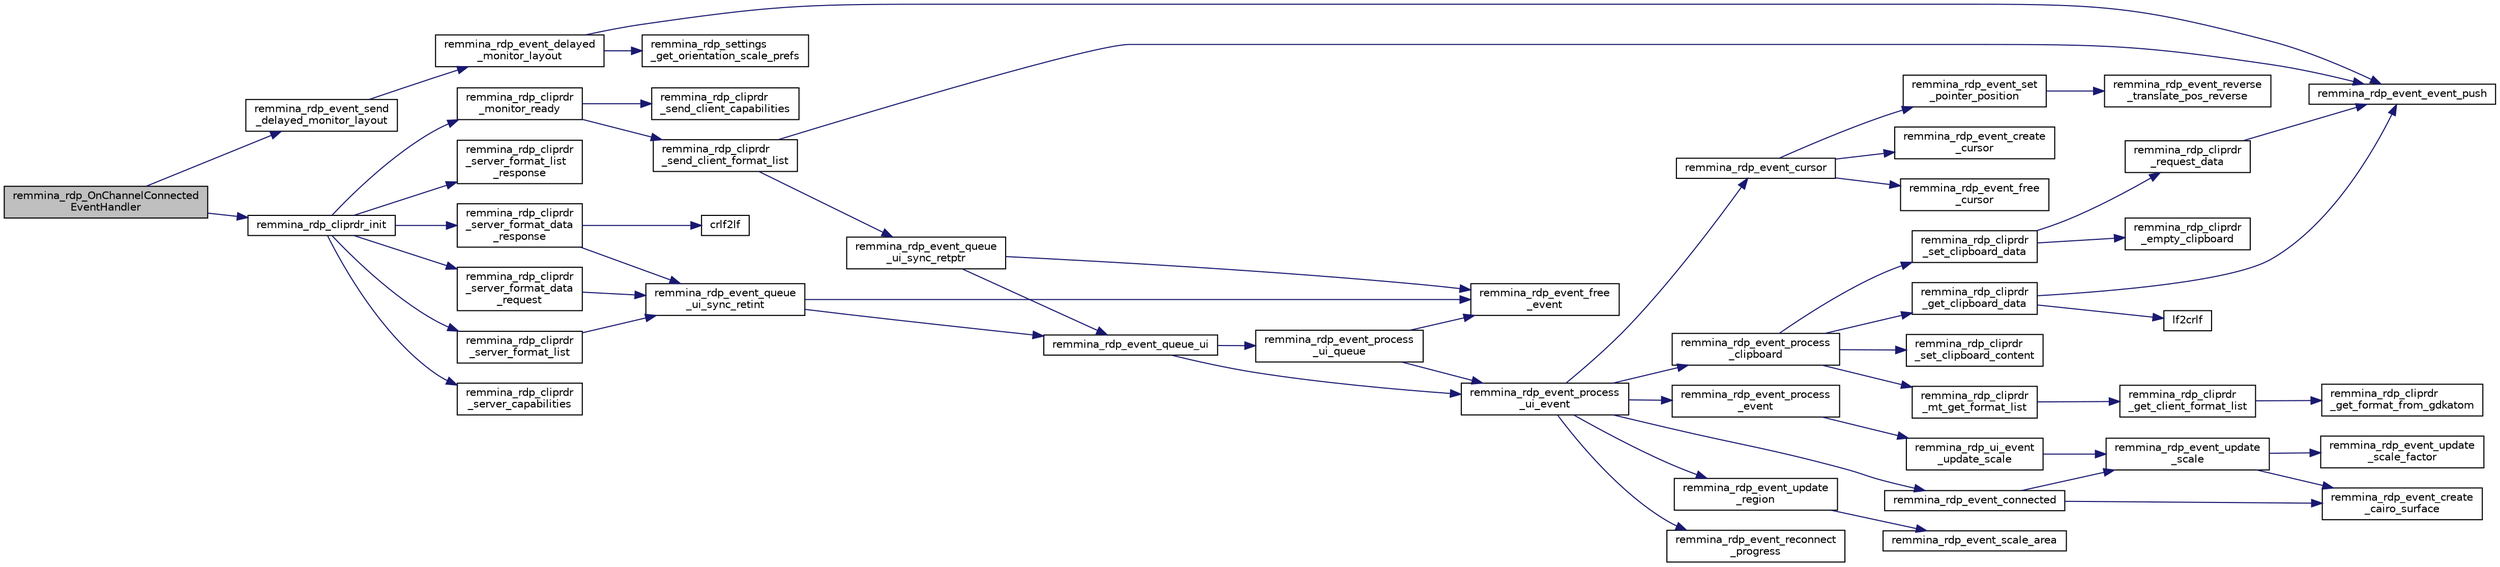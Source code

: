 digraph "remmina_rdp_OnChannelConnectedEventHandler"
{
  edge [fontname="Helvetica",fontsize="10",labelfontname="Helvetica",labelfontsize="10"];
  node [fontname="Helvetica",fontsize="10",shape=record];
  rankdir="LR";
  Node0 [label="remmina_rdp_OnChannelConnected\lEventHandler",height=0.2,width=0.4,color="black", fillcolor="grey75", style="filled", fontcolor="black"];
  Node0 -> Node1 [color="midnightblue",fontsize="10",style="solid",fontname="Helvetica"];
  Node1 [label="remmina_rdp_cliprdr_init",height=0.2,width=0.4,color="black", fillcolor="white", style="filled",URL="$rdp__cliprdr_8c.html#a2c900a8369c1081e3084f5b17efbe47d"];
  Node1 -> Node2 [color="midnightblue",fontsize="10",style="solid",fontname="Helvetica"];
  Node2 [label="remmina_rdp_cliprdr\l_monitor_ready",height=0.2,width=0.4,color="black", fillcolor="white", style="filled",URL="$rdp__cliprdr_8c.html#a5c9890f4354ef9a8dedcf3a371a2a16f"];
  Node2 -> Node3 [color="midnightblue",fontsize="10",style="solid",fontname="Helvetica"];
  Node3 [label="remmina_rdp_cliprdr\l_send_client_capabilities",height=0.2,width=0.4,color="black", fillcolor="white", style="filled",URL="$rdp__cliprdr_8c.html#a1c95eb50a82dbeac3c43374eaad8e489"];
  Node2 -> Node4 [color="midnightblue",fontsize="10",style="solid",fontname="Helvetica"];
  Node4 [label="remmina_rdp_cliprdr\l_send_client_format_list",height=0.2,width=0.4,color="black", fillcolor="white", style="filled",URL="$rdp__cliprdr_8c.html#a8afec91e9f54fc3a0ea8f25d8349bd8b"];
  Node4 -> Node5 [color="midnightblue",fontsize="10",style="solid",fontname="Helvetica"];
  Node5 [label="remmina_rdp_event_queue\l_ui_sync_retptr",height=0.2,width=0.4,color="black", fillcolor="white", style="filled",URL="$rdp__event_8c.html#adaaf3de8342309cc52668f318a473350"];
  Node5 -> Node6 [color="midnightblue",fontsize="10",style="solid",fontname="Helvetica"];
  Node6 [label="remmina_rdp_event_queue_ui",height=0.2,width=0.4,color="black", fillcolor="white", style="filled",URL="$rdp__event_8c.html#a2b91746b782b7782432bd1d23c6a9945"];
  Node6 -> Node7 [color="midnightblue",fontsize="10",style="solid",fontname="Helvetica"];
  Node7 [label="remmina_rdp_event_process\l_ui_event",height=0.2,width=0.4,color="black", fillcolor="white", style="filled",URL="$rdp__event_8c.html#a6929ce2effcc3cf2be6d5ec8b19d5466"];
  Node7 -> Node8 [color="midnightblue",fontsize="10",style="solid",fontname="Helvetica"];
  Node8 [label="remmina_rdp_event_update\l_region",height=0.2,width=0.4,color="black", fillcolor="white", style="filled",URL="$rdp__event_8c.html#ae3cea5929e8c3b1ff068f9ca3fbb538c"];
  Node8 -> Node9 [color="midnightblue",fontsize="10",style="solid",fontname="Helvetica"];
  Node9 [label="remmina_rdp_event_scale_area",height=0.2,width=0.4,color="black", fillcolor="white", style="filled",URL="$rdp__event_8c.html#a080ab4a0a8f592bb5484202175beaaa5"];
  Node7 -> Node10 [color="midnightblue",fontsize="10",style="solid",fontname="Helvetica"];
  Node10 [label="remmina_rdp_event_connected",height=0.2,width=0.4,color="black", fillcolor="white", style="filled",URL="$rdp__event_8c.html#abe98674433c473136ccd28aab85a7748"];
  Node10 -> Node11 [color="midnightblue",fontsize="10",style="solid",fontname="Helvetica"];
  Node11 [label="remmina_rdp_event_create\l_cairo_surface",height=0.2,width=0.4,color="black", fillcolor="white", style="filled",URL="$rdp__event_8c.html#a789ec99777755da7cae468216a74095a"];
  Node10 -> Node12 [color="midnightblue",fontsize="10",style="solid",fontname="Helvetica"];
  Node12 [label="remmina_rdp_event_update\l_scale",height=0.2,width=0.4,color="black", fillcolor="white", style="filled",URL="$rdp__event_8c.html#a64ce0c66bb4cb6ddaee263ce8563f497"];
  Node12 -> Node11 [color="midnightblue",fontsize="10",style="solid",fontname="Helvetica"];
  Node12 -> Node13 [color="midnightblue",fontsize="10",style="solid",fontname="Helvetica"];
  Node13 [label="remmina_rdp_event_update\l_scale_factor",height=0.2,width=0.4,color="black", fillcolor="white", style="filled",URL="$rdp__event_8c.html#a6076424eb759c91ca9c8da59432c66d6"];
  Node7 -> Node14 [color="midnightblue",fontsize="10",style="solid",fontname="Helvetica"];
  Node14 [label="remmina_rdp_event_reconnect\l_progress",height=0.2,width=0.4,color="black", fillcolor="white", style="filled",URL="$rdp__event_8c.html#ab7cbdc2f8cf829e2f09ecfa605a92d65"];
  Node7 -> Node15 [color="midnightblue",fontsize="10",style="solid",fontname="Helvetica"];
  Node15 [label="remmina_rdp_event_cursor",height=0.2,width=0.4,color="black", fillcolor="white", style="filled",URL="$rdp__event_8c.html#a064c56982a401aff33a8c723eb157016"];
  Node15 -> Node16 [color="midnightblue",fontsize="10",style="solid",fontname="Helvetica"];
  Node16 [label="remmina_rdp_event_create\l_cursor",height=0.2,width=0.4,color="black", fillcolor="white", style="filled",URL="$rdp__event_8c.html#ae8ef8118379a8bb6a6f99a8bbc0cbcfc"];
  Node15 -> Node17 [color="midnightblue",fontsize="10",style="solid",fontname="Helvetica"];
  Node17 [label="remmina_rdp_event_free\l_cursor",height=0.2,width=0.4,color="black", fillcolor="white", style="filled",URL="$rdp__event_8c.html#a740d33b9c229ada638eeeebe2ffca461"];
  Node15 -> Node18 [color="midnightblue",fontsize="10",style="solid",fontname="Helvetica"];
  Node18 [label="remmina_rdp_event_set\l_pointer_position",height=0.2,width=0.4,color="black", fillcolor="white", style="filled",URL="$rdp__event_8c.html#a34c7d3a1bb411e84d3b4e30fcccc9cd8"];
  Node18 -> Node19 [color="midnightblue",fontsize="10",style="solid",fontname="Helvetica"];
  Node19 [label="remmina_rdp_event_reverse\l_translate_pos_reverse",height=0.2,width=0.4,color="black", fillcolor="white", style="filled",URL="$rdp__event_8c.html#a20d5fac8955f4f813759ca5c32078b7c"];
  Node7 -> Node20 [color="midnightblue",fontsize="10",style="solid",fontname="Helvetica"];
  Node20 [label="remmina_rdp_event_process\l_clipboard",height=0.2,width=0.4,color="black", fillcolor="white", style="filled",URL="$rdp__cliprdr_8c.html#ad4fad618198e7746ea1e4ebd01a9b173"];
  Node20 -> Node21 [color="midnightblue",fontsize="10",style="solid",fontname="Helvetica"];
  Node21 [label="remmina_rdp_cliprdr\l_mt_get_format_list",height=0.2,width=0.4,color="black", fillcolor="white", style="filled",URL="$rdp__cliprdr_8c.html#a9d9b4fd8f4efbac086e3a2a274647ce5"];
  Node21 -> Node22 [color="midnightblue",fontsize="10",style="solid",fontname="Helvetica"];
  Node22 [label="remmina_rdp_cliprdr\l_get_client_format_list",height=0.2,width=0.4,color="black", fillcolor="white", style="filled",URL="$rdp__cliprdr_8c.html#accb7cad54767b8f658b8ea438690ef4f"];
  Node22 -> Node23 [color="midnightblue",fontsize="10",style="solid",fontname="Helvetica"];
  Node23 [label="remmina_rdp_cliprdr\l_get_format_from_gdkatom",height=0.2,width=0.4,color="black", fillcolor="white", style="filled",URL="$rdp__cliprdr_8c.html#a7eb7cd7eeab0e52c33721cc0564964ea"];
  Node20 -> Node24 [color="midnightblue",fontsize="10",style="solid",fontname="Helvetica"];
  Node24 [label="remmina_rdp_cliprdr\l_get_clipboard_data",height=0.2,width=0.4,color="black", fillcolor="white", style="filled",URL="$rdp__cliprdr_8c.html#a1875ac25f73dd93e4b716746e7c6b8d5"];
  Node24 -> Node25 [color="midnightblue",fontsize="10",style="solid",fontname="Helvetica"];
  Node25 [label="lf2crlf",height=0.2,width=0.4,color="black", fillcolor="white", style="filled",URL="$rdp__cliprdr_8c.html#a4f9d059736e69df00273ec853d15c772"];
  Node24 -> Node26 [color="midnightblue",fontsize="10",style="solid",fontname="Helvetica"];
  Node26 [label="remmina_rdp_event_event_push",height=0.2,width=0.4,color="black", fillcolor="white", style="filled",URL="$rdp__event_8c.html#ad446d6471bddba97f8bfcee8c51e4580"];
  Node20 -> Node27 [color="midnightblue",fontsize="10",style="solid",fontname="Helvetica"];
  Node27 [label="remmina_rdp_cliprdr\l_set_clipboard_data",height=0.2,width=0.4,color="black", fillcolor="white", style="filled",URL="$rdp__cliprdr_8c.html#a007ce9136242f75dc148bd4e2ee5fde5"];
  Node27 -> Node28 [color="midnightblue",fontsize="10",style="solid",fontname="Helvetica"];
  Node28 [label="remmina_rdp_cliprdr\l_request_data",height=0.2,width=0.4,color="black", fillcolor="white", style="filled",URL="$rdp__cliprdr_8c.html#a48904924b1064d1bb3bfb6116bac6bd3"];
  Node28 -> Node26 [color="midnightblue",fontsize="10",style="solid",fontname="Helvetica"];
  Node27 -> Node29 [color="midnightblue",fontsize="10",style="solid",fontname="Helvetica"];
  Node29 [label="remmina_rdp_cliprdr\l_empty_clipboard",height=0.2,width=0.4,color="black", fillcolor="white", style="filled",URL="$rdp__cliprdr_8c.html#a719b6820f66508f8acb943a1bf1a495d"];
  Node20 -> Node30 [color="midnightblue",fontsize="10",style="solid",fontname="Helvetica"];
  Node30 [label="remmina_rdp_cliprdr\l_set_clipboard_content",height=0.2,width=0.4,color="black", fillcolor="white", style="filled",URL="$rdp__cliprdr_8c.html#ac3bc1f06354bf50b72d770f6d14ce0b3"];
  Node7 -> Node31 [color="midnightblue",fontsize="10",style="solid",fontname="Helvetica"];
  Node31 [label="remmina_rdp_event_process\l_event",height=0.2,width=0.4,color="black", fillcolor="white", style="filled",URL="$rdp__event_8c.html#a5f5fcd2a5c81d0c8bec609e0428735c5"];
  Node31 -> Node32 [color="midnightblue",fontsize="10",style="solid",fontname="Helvetica"];
  Node32 [label="remmina_rdp_ui_event\l_update_scale",height=0.2,width=0.4,color="black", fillcolor="white", style="filled",URL="$rdp__event_8c.html#ae0e0d42524cb165cd6d26553c104dbde"];
  Node32 -> Node12 [color="midnightblue",fontsize="10",style="solid",fontname="Helvetica"];
  Node6 -> Node33 [color="midnightblue",fontsize="10",style="solid",fontname="Helvetica"];
  Node33 [label="remmina_rdp_event_process\l_ui_queue",height=0.2,width=0.4,color="black", fillcolor="white", style="filled",URL="$rdp__event_8c.html#abfa1d5d0b0494818fb5e1a549c0acd23"];
  Node33 -> Node7 [color="midnightblue",fontsize="10",style="solid",fontname="Helvetica"];
  Node33 -> Node34 [color="midnightblue",fontsize="10",style="solid",fontname="Helvetica"];
  Node34 [label="remmina_rdp_event_free\l_event",height=0.2,width=0.4,color="black", fillcolor="white", style="filled",URL="$rdp__event_8c.html#a40b4fd190055c10d5d2248a6eca5f50f"];
  Node5 -> Node34 [color="midnightblue",fontsize="10",style="solid",fontname="Helvetica"];
  Node4 -> Node26 [color="midnightblue",fontsize="10",style="solid",fontname="Helvetica"];
  Node1 -> Node35 [color="midnightblue",fontsize="10",style="solid",fontname="Helvetica"];
  Node35 [label="remmina_rdp_cliprdr\l_server_capabilities",height=0.2,width=0.4,color="black", fillcolor="white", style="filled",URL="$rdp__cliprdr_8c.html#ab8dbdd80d3da147e6a65dd9f943f5e42"];
  Node1 -> Node36 [color="midnightblue",fontsize="10",style="solid",fontname="Helvetica"];
  Node36 [label="remmina_rdp_cliprdr\l_server_format_list",height=0.2,width=0.4,color="black", fillcolor="white", style="filled",URL="$rdp__cliprdr_8c.html#aad8017b7ae0935c5266e7777dae3c3d4"];
  Node36 -> Node37 [color="midnightblue",fontsize="10",style="solid",fontname="Helvetica"];
  Node37 [label="remmina_rdp_event_queue\l_ui_sync_retint",height=0.2,width=0.4,color="black", fillcolor="white", style="filled",URL="$rdp__event_8c.html#ab5fe43c1b1b77c39f118d2581942eb81"];
  Node37 -> Node6 [color="midnightblue",fontsize="10",style="solid",fontname="Helvetica"];
  Node37 -> Node34 [color="midnightblue",fontsize="10",style="solid",fontname="Helvetica"];
  Node1 -> Node38 [color="midnightblue",fontsize="10",style="solid",fontname="Helvetica"];
  Node38 [label="remmina_rdp_cliprdr\l_server_format_list\l_response",height=0.2,width=0.4,color="black", fillcolor="white", style="filled",URL="$rdp__cliprdr_8c.html#a989aa6f897e6bade4870d577eee5bec9"];
  Node1 -> Node39 [color="midnightblue",fontsize="10",style="solid",fontname="Helvetica"];
  Node39 [label="remmina_rdp_cliprdr\l_server_format_data\l_request",height=0.2,width=0.4,color="black", fillcolor="white", style="filled",URL="$rdp__cliprdr_8c.html#a3a346af4c3c92ec71797838ecc69bdae"];
  Node39 -> Node37 [color="midnightblue",fontsize="10",style="solid",fontname="Helvetica"];
  Node1 -> Node40 [color="midnightblue",fontsize="10",style="solid",fontname="Helvetica"];
  Node40 [label="remmina_rdp_cliprdr\l_server_format_data\l_response",height=0.2,width=0.4,color="black", fillcolor="white", style="filled",URL="$rdp__cliprdr_8c.html#a010f06478881fa1942237c48a4605a23"];
  Node40 -> Node41 [color="midnightblue",fontsize="10",style="solid",fontname="Helvetica"];
  Node41 [label="crlf2lf",height=0.2,width=0.4,color="black", fillcolor="white", style="filled",URL="$rdp__cliprdr_8c.html#a55dec77cdcdc16a6d85680943eb2a859"];
  Node40 -> Node37 [color="midnightblue",fontsize="10",style="solid",fontname="Helvetica"];
  Node0 -> Node42 [color="midnightblue",fontsize="10",style="solid",fontname="Helvetica"];
  Node42 [label="remmina_rdp_event_send\l_delayed_monitor_layout",height=0.2,width=0.4,color="black", fillcolor="white", style="filled",URL="$rdp__event_8c.html#ac7c8d626470553c1659312697811dbfe"];
  Node42 -> Node43 [color="midnightblue",fontsize="10",style="solid",fontname="Helvetica"];
  Node43 [label="remmina_rdp_event_delayed\l_monitor_layout",height=0.2,width=0.4,color="black", fillcolor="white", style="filled",URL="$rdp__event_8c.html#a35376ff50915de1c14285e6326bc943e"];
  Node43 -> Node44 [color="midnightblue",fontsize="10",style="solid",fontname="Helvetica"];
  Node44 [label="remmina_rdp_settings\l_get_orientation_scale_prefs",height=0.2,width=0.4,color="black", fillcolor="white", style="filled",URL="$rdp__settings_8c.html#a5f05047cf10611ffb7a23a248650cb4c"];
  Node43 -> Node26 [color="midnightblue",fontsize="10",style="solid",fontname="Helvetica"];
}
